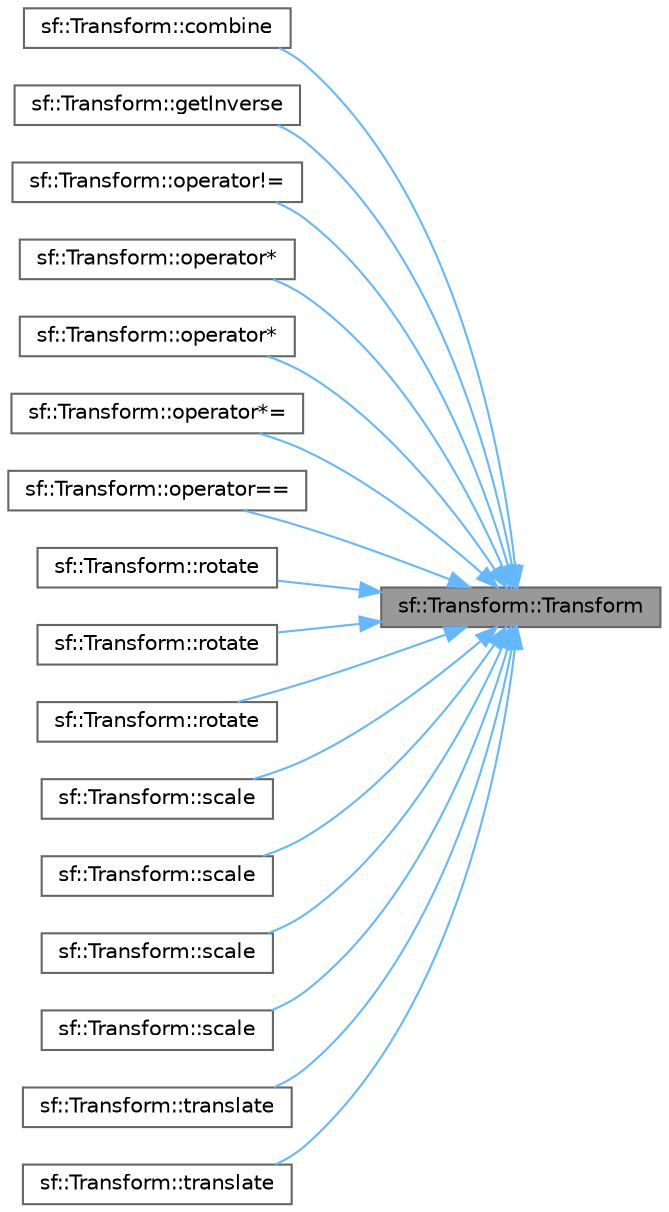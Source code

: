 digraph "sf::Transform::Transform"
{
 // LATEX_PDF_SIZE
  bgcolor="transparent";
  edge [fontname=Helvetica,fontsize=10,labelfontname=Helvetica,labelfontsize=10];
  node [fontname=Helvetica,fontsize=10,shape=box,height=0.2,width=0.4];
  rankdir="RL";
  Node1 [id="Node000001",label="sf::Transform::Transform",height=0.2,width=0.4,color="gray40", fillcolor="grey60", style="filled", fontcolor="black",tooltip="Default constructor."];
  Node1 -> Node2 [id="edge1_Node000001_Node000002",dir="back",color="steelblue1",style="solid",tooltip=" "];
  Node2 [id="Node000002",label="sf::Transform::combine",height=0.2,width=0.4,color="grey40", fillcolor="white", style="filled",URL="$classsf_1_1_transform.html#ad8403f888799b5c9f781cb9f3757f2a4",tooltip="Combine the current transform with another one."];
  Node1 -> Node3 [id="edge2_Node000001_Node000003",dir="back",color="steelblue1",style="solid",tooltip=" "];
  Node3 [id="Node000003",label="sf::Transform::getInverse",height=0.2,width=0.4,color="grey40", fillcolor="white", style="filled",URL="$classsf_1_1_transform.html#a14f49e81af44aabcff7611f6703a1e4a",tooltip="Return the inverse of the transform."];
  Node1 -> Node4 [id="edge3_Node000001_Node000004",dir="back",color="steelblue1",style="solid",tooltip=" "];
  Node4 [id="Node000004",label="sf::Transform::operator!=",height=0.2,width=0.4,color="grey40", fillcolor="white", style="filled",URL="$classsf_1_1_transform.html#ae8ea92b5f2531547173b510b5fe80eb9",tooltip="Overload of binary operator != to compare two transforms."];
  Node1 -> Node5 [id="edge4_Node000001_Node000005",dir="back",color="steelblue1",style="solid",tooltip=" "];
  Node5 [id="Node000005",label="sf::Transform::operator*",height=0.2,width=0.4,color="grey40", fillcolor="white", style="filled",URL="$classsf_1_1_transform.html#a423ade8d6aa1378c695f8eb4bfce8981",tooltip="Overload of binary operator * to combine two transforms."];
  Node1 -> Node6 [id="edge5_Node000001_Node000006",dir="back",color="steelblue1",style="solid",tooltip=" "];
  Node6 [id="Node000006",label="sf::Transform::operator*",height=0.2,width=0.4,color="grey40", fillcolor="white", style="filled",URL="$classsf_1_1_transform.html#ac729169ec3036f3f3f3024c98efd041d",tooltip="Overload of binary operator * to transform a point."];
  Node1 -> Node7 [id="edge6_Node000001_Node000007",dir="back",color="steelblue1",style="solid",tooltip=" "];
  Node7 [id="Node000007",label="sf::Transform::operator*=",height=0.2,width=0.4,color="grey40", fillcolor="white", style="filled",URL="$classsf_1_1_transform.html#a45a9de70a463117f851f1264a6f558ba",tooltip="Overload of binary operator *= to combine two transforms."];
  Node1 -> Node8 [id="edge7_Node000001_Node000008",dir="back",color="steelblue1",style="solid",tooltip=" "];
  Node8 [id="Node000008",label="sf::Transform::operator==",height=0.2,width=0.4,color="grey40", fillcolor="white", style="filled",URL="$classsf_1_1_transform.html#a542b6e28b891d92b68acbb6cf4c1165e",tooltip="Overload of binary operator == to compare two transforms."];
  Node1 -> Node9 [id="edge8_Node000001_Node000009",dir="back",color="steelblue1",style="solid",tooltip=" "];
  Node9 [id="Node000009",label="sf::Transform::rotate",height=0.2,width=0.4,color="grey40", fillcolor="white", style="filled",URL="$classsf_1_1_transform.html#ad09ce22a1fb08709f66f30befc7b2e7b",tooltip="Combine the current transform with a rotation."];
  Node1 -> Node10 [id="edge9_Node000001_Node000010",dir="back",color="steelblue1",style="solid",tooltip=" "];
  Node10 [id="Node000010",label="sf::Transform::rotate",height=0.2,width=0.4,color="grey40", fillcolor="white", style="filled",URL="$classsf_1_1_transform.html#a11aa9a4fbd9254e7d22b96f92f018d09",tooltip="Combine the current transform with a rotation."];
  Node1 -> Node11 [id="edge10_Node000001_Node000011",dir="back",color="steelblue1",style="solid",tooltip=" "];
  Node11 [id="Node000011",label="sf::Transform::rotate",height=0.2,width=0.4,color="grey40", fillcolor="white", style="filled",URL="$classsf_1_1_transform.html#ad78237e81d1de866d1b3c040ad003971",tooltip="Combine the current transform with a rotation."];
  Node1 -> Node12 [id="edge11_Node000001_Node000012",dir="back",color="steelblue1",style="solid",tooltip=" "];
  Node12 [id="Node000012",label="sf::Transform::scale",height=0.2,width=0.4,color="grey40", fillcolor="white", style="filled",URL="$classsf_1_1_transform.html#a23fe4e63821354600b7592be90f2d65e",tooltip="Combine the current transform with a scaling."];
  Node1 -> Node13 [id="edge12_Node000001_Node000013",dir="back",color="steelblue1",style="solid",tooltip=" "];
  Node13 [id="Node000013",label="sf::Transform::scale",height=0.2,width=0.4,color="grey40", fillcolor="white", style="filled",URL="$classsf_1_1_transform.html#a486a4a1946208a883c7f8ec1e9cf2e35",tooltip="Combine the current transform with a scaling."];
  Node1 -> Node14 [id="edge13_Node000001_Node000014",dir="back",color="steelblue1",style="solid",tooltip=" "];
  Node14 [id="Node000014",label="sf::Transform::scale",height=0.2,width=0.4,color="grey40", fillcolor="white", style="filled",URL="$classsf_1_1_transform.html#a846e9ff8567f50adea9b3ce4c70c1554",tooltip="Combine the current transform with a scaling."];
  Node1 -> Node15 [id="edge14_Node000001_Node000015",dir="back",color="steelblue1",style="solid",tooltip=" "];
  Node15 [id="Node000015",label="sf::Transform::scale",height=0.2,width=0.4,color="grey40", fillcolor="white", style="filled",URL="$classsf_1_1_transform.html#af1ad4ae13dacaf812b6411142243042b",tooltip="Combine the current transform with a scaling."];
  Node1 -> Node16 [id="edge15_Node000001_Node000016",dir="back",color="steelblue1",style="solid",tooltip=" "];
  Node16 [id="Node000016",label="sf::Transform::translate",height=0.2,width=0.4,color="grey40", fillcolor="white", style="filled",URL="$classsf_1_1_transform.html#a2426209f1fd3cc02129dec373a3c6f69",tooltip="Combine the current transform with a translation."];
  Node1 -> Node17 [id="edge16_Node000001_Node000017",dir="back",color="steelblue1",style="solid",tooltip=" "];
  Node17 [id="Node000017",label="sf::Transform::translate",height=0.2,width=0.4,color="grey40", fillcolor="white", style="filled",URL="$classsf_1_1_transform.html#a053cd024e320ae719837386d126d0f51",tooltip="Combine the current transform with a translation."];
}
